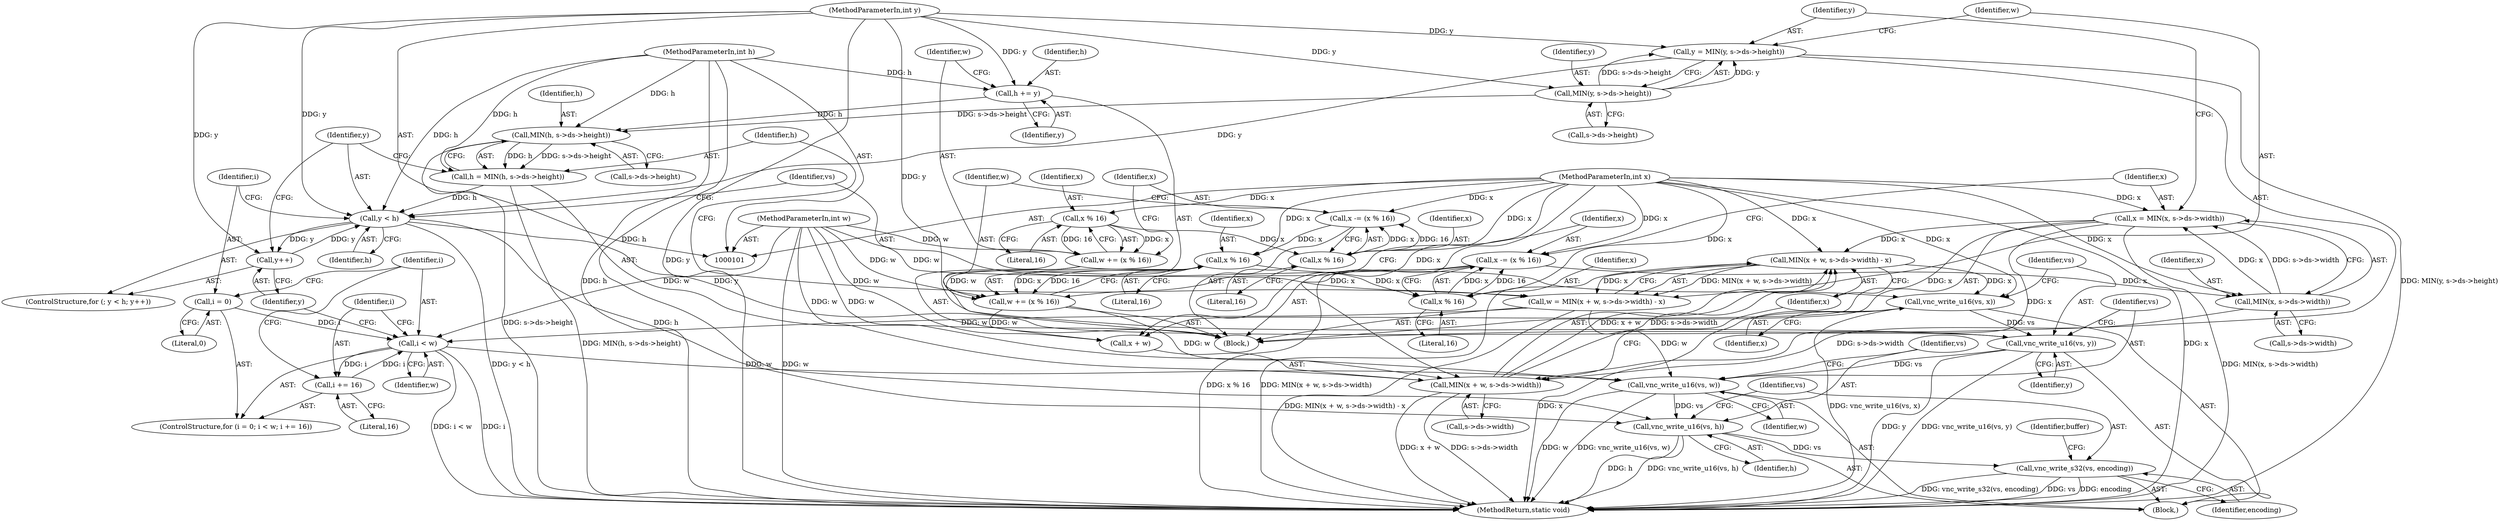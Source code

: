 digraph "0_qemu_9f64916da20eea67121d544698676295bbb105a7_10@API" {
"1000211" [label="(Call,vnc_write_u16(vs, h))"];
"1000208" [label="(Call,vnc_write_u16(vs, w))"];
"1000205" [label="(Call,vnc_write_u16(vs, y))"];
"1000202" [label="(Call,vnc_write_u16(vs, x))"];
"1000165" [label="(Call,MIN(x + w, s->ds->width) - x)"];
"1000166" [label="(Call,MIN(x + w, s->ds->width))"];
"1000145" [label="(Call,x = MIN(x, s->ds->width))"];
"1000147" [label="(Call,MIN(x, s->ds->width))"];
"1000140" [label="(Call,x -= (x % 16))"];
"1000142" [label="(Call,x % 16)"];
"1000137" [label="(Call,x % 16)"];
"1000130" [label="(Call,x -= (x % 16))"];
"1000132" [label="(Call,x % 16)"];
"1000127" [label="(Call,x % 16)"];
"1000103" [label="(MethodParameterIn,int x)"];
"1000135" [label="(Call,w += (x % 16))"];
"1000125" [label="(Call,w += (x % 16))"];
"1000105" [label="(MethodParameterIn,int w)"];
"1000186" [label="(Call,y < h)"];
"1000189" [label="(Call,y++)"];
"1000104" [label="(MethodParameterIn,int y)"];
"1000154" [label="(Call,y = MIN(y, s->ds->height))"];
"1000156" [label="(Call,MIN(y, s->ds->height))"];
"1000176" [label="(Call,h = MIN(h, s->ds->height))"];
"1000178" [label="(Call,MIN(h, s->ds->height))"];
"1000122" [label="(Call,h += y)"];
"1000106" [label="(MethodParameterIn,int h)"];
"1000163" [label="(Call,w = MIN(x + w, s->ds->width) - x)"];
"1000195" [label="(Call,i < w)"];
"1000198" [label="(Call,i += 16)"];
"1000192" [label="(Call,i = 0)"];
"1000214" [label="(Call,vnc_write_s32(vs, encoding))"];
"1000204" [label="(Identifier,x)"];
"1000133" [label="(Identifier,x)"];
"1000124" [label="(Identifier,y)"];
"1000177" [label="(Identifier,h)"];
"1000137" [label="(Call,x % 16)"];
"1000134" [label="(Literal,16)"];
"1000203" [label="(Identifier,vs)"];
"1000166" [label="(Call,MIN(x + w, s->ds->width))"];
"1000187" [label="(Identifier,y)"];
"1000417" [label="(MethodReturn,static void)"];
"1000129" [label="(Literal,16)"];
"1000127" [label="(Call,x % 16)"];
"1000201" [label="(Block,)"];
"1000213" [label="(Identifier,h)"];
"1000135" [label="(Call,w += (x % 16))"];
"1000139" [label="(Literal,16)"];
"1000175" [label="(Identifier,x)"];
"1000180" [label="(Call,s->ds->height)"];
"1000132" [label="(Call,x % 16)"];
"1000188" [label="(Identifier,h)"];
"1000179" [label="(Identifier,h)"];
"1000131" [label="(Identifier,x)"];
"1000222" [label="(Identifier,buffer)"];
"1000185" [label="(ControlStructure,for (; y < h; y++))"];
"1000199" [label="(Identifier,i)"];
"1000165" [label="(Call,MIN(x + w, s->ds->width) - x)"];
"1000209" [label="(Identifier,vs)"];
"1000194" [label="(Literal,0)"];
"1000123" [label="(Identifier,h)"];
"1000212" [label="(Identifier,vs)"];
"1000191" [label="(ControlStructure,for (i = 0; i < w; i += 16))"];
"1000140" [label="(Call,x -= (x % 16))"];
"1000198" [label="(Call,i += 16)"];
"1000105" [label="(MethodParameterIn,int w)"];
"1000138" [label="(Identifier,x)"];
"1000157" [label="(Identifier,y)"];
"1000144" [label="(Literal,16)"];
"1000189" [label="(Call,y++)"];
"1000107" [label="(Block,)"];
"1000148" [label="(Identifier,x)"];
"1000154" [label="(Call,y = MIN(y, s->ds->height))"];
"1000216" [label="(Identifier,encoding)"];
"1000104" [label="(MethodParameterIn,int y)"];
"1000143" [label="(Identifier,x)"];
"1000190" [label="(Identifier,y)"];
"1000141" [label="(Identifier,x)"];
"1000200" [label="(Literal,16)"];
"1000186" [label="(Call,y < h)"];
"1000195" [label="(Call,i < w)"];
"1000155" [label="(Identifier,y)"];
"1000142" [label="(Call,x % 16)"];
"1000211" [label="(Call,vnc_write_u16(vs, h))"];
"1000197" [label="(Identifier,w)"];
"1000126" [label="(Identifier,w)"];
"1000176" [label="(Call,h = MIN(h, s->ds->height))"];
"1000170" [label="(Call,s->ds->width)"];
"1000146" [label="(Identifier,x)"];
"1000158" [label="(Call,s->ds->height)"];
"1000196" [label="(Identifier,i)"];
"1000163" [label="(Call,w = MIN(x + w, s->ds->width) - x)"];
"1000149" [label="(Call,s->ds->width)"];
"1000122" [label="(Call,h += y)"];
"1000147" [label="(Call,MIN(x, s->ds->width))"];
"1000193" [label="(Identifier,i)"];
"1000207" [label="(Identifier,y)"];
"1000192" [label="(Call,i = 0)"];
"1000156" [label="(Call,MIN(y, s->ds->height))"];
"1000128" [label="(Identifier,x)"];
"1000210" [label="(Identifier,w)"];
"1000125" [label="(Call,w += (x % 16))"];
"1000164" [label="(Identifier,w)"];
"1000145" [label="(Call,x = MIN(x, s->ds->width))"];
"1000214" [label="(Call,vnc_write_s32(vs, encoding))"];
"1000178" [label="(Call,MIN(h, s->ds->height))"];
"1000130" [label="(Call,x -= (x % 16))"];
"1000205" [label="(Call,vnc_write_u16(vs, y))"];
"1000103" [label="(MethodParameterIn,int x)"];
"1000106" [label="(MethodParameterIn,int h)"];
"1000215" [label="(Identifier,vs)"];
"1000206" [label="(Identifier,vs)"];
"1000208" [label="(Call,vnc_write_u16(vs, w))"];
"1000202" [label="(Call,vnc_write_u16(vs, x))"];
"1000167" [label="(Call,x + w)"];
"1000136" [label="(Identifier,w)"];
"1000211" -> "1000201"  [label="AST: "];
"1000211" -> "1000213"  [label="CFG: "];
"1000212" -> "1000211"  [label="AST: "];
"1000213" -> "1000211"  [label="AST: "];
"1000215" -> "1000211"  [label="CFG: "];
"1000211" -> "1000417"  [label="DDG: h"];
"1000211" -> "1000417"  [label="DDG: vnc_write_u16(vs, h)"];
"1000208" -> "1000211"  [label="DDG: vs"];
"1000186" -> "1000211"  [label="DDG: h"];
"1000106" -> "1000211"  [label="DDG: h"];
"1000211" -> "1000214"  [label="DDG: vs"];
"1000208" -> "1000201"  [label="AST: "];
"1000208" -> "1000210"  [label="CFG: "];
"1000209" -> "1000208"  [label="AST: "];
"1000210" -> "1000208"  [label="AST: "];
"1000212" -> "1000208"  [label="CFG: "];
"1000208" -> "1000417"  [label="DDG: w"];
"1000208" -> "1000417"  [label="DDG: vnc_write_u16(vs, w)"];
"1000205" -> "1000208"  [label="DDG: vs"];
"1000163" -> "1000208"  [label="DDG: w"];
"1000195" -> "1000208"  [label="DDG: w"];
"1000105" -> "1000208"  [label="DDG: w"];
"1000205" -> "1000201"  [label="AST: "];
"1000205" -> "1000207"  [label="CFG: "];
"1000206" -> "1000205"  [label="AST: "];
"1000207" -> "1000205"  [label="AST: "];
"1000209" -> "1000205"  [label="CFG: "];
"1000205" -> "1000417"  [label="DDG: y"];
"1000205" -> "1000417"  [label="DDG: vnc_write_u16(vs, y)"];
"1000202" -> "1000205"  [label="DDG: vs"];
"1000186" -> "1000205"  [label="DDG: y"];
"1000104" -> "1000205"  [label="DDG: y"];
"1000202" -> "1000201"  [label="AST: "];
"1000202" -> "1000204"  [label="CFG: "];
"1000203" -> "1000202"  [label="AST: "];
"1000204" -> "1000202"  [label="AST: "];
"1000206" -> "1000202"  [label="CFG: "];
"1000202" -> "1000417"  [label="DDG: vnc_write_u16(vs, x)"];
"1000202" -> "1000417"  [label="DDG: x"];
"1000165" -> "1000202"  [label="DDG: x"];
"1000103" -> "1000202"  [label="DDG: x"];
"1000165" -> "1000163"  [label="AST: "];
"1000165" -> "1000175"  [label="CFG: "];
"1000166" -> "1000165"  [label="AST: "];
"1000175" -> "1000165"  [label="AST: "];
"1000163" -> "1000165"  [label="CFG: "];
"1000165" -> "1000417"  [label="DDG: MIN(x + w, s->ds->width)"];
"1000165" -> "1000163"  [label="DDG: MIN(x + w, s->ds->width)"];
"1000165" -> "1000163"  [label="DDG: x"];
"1000166" -> "1000165"  [label="DDG: x + w"];
"1000166" -> "1000165"  [label="DDG: s->ds->width"];
"1000103" -> "1000165"  [label="DDG: x"];
"1000145" -> "1000165"  [label="DDG: x"];
"1000166" -> "1000170"  [label="CFG: "];
"1000167" -> "1000166"  [label="AST: "];
"1000170" -> "1000166"  [label="AST: "];
"1000175" -> "1000166"  [label="CFG: "];
"1000166" -> "1000417"  [label="DDG: x + w"];
"1000166" -> "1000417"  [label="DDG: s->ds->width"];
"1000145" -> "1000166"  [label="DDG: x"];
"1000103" -> "1000166"  [label="DDG: x"];
"1000135" -> "1000166"  [label="DDG: w"];
"1000105" -> "1000166"  [label="DDG: w"];
"1000147" -> "1000166"  [label="DDG: s->ds->width"];
"1000145" -> "1000107"  [label="AST: "];
"1000145" -> "1000147"  [label="CFG: "];
"1000146" -> "1000145"  [label="AST: "];
"1000147" -> "1000145"  [label="AST: "];
"1000155" -> "1000145"  [label="CFG: "];
"1000145" -> "1000417"  [label="DDG: MIN(x, s->ds->width)"];
"1000147" -> "1000145"  [label="DDG: x"];
"1000147" -> "1000145"  [label="DDG: s->ds->width"];
"1000103" -> "1000145"  [label="DDG: x"];
"1000145" -> "1000167"  [label="DDG: x"];
"1000147" -> "1000149"  [label="CFG: "];
"1000148" -> "1000147"  [label="AST: "];
"1000149" -> "1000147"  [label="AST: "];
"1000140" -> "1000147"  [label="DDG: x"];
"1000103" -> "1000147"  [label="DDG: x"];
"1000140" -> "1000107"  [label="AST: "];
"1000140" -> "1000142"  [label="CFG: "];
"1000141" -> "1000140"  [label="AST: "];
"1000142" -> "1000140"  [label="AST: "];
"1000146" -> "1000140"  [label="CFG: "];
"1000140" -> "1000417"  [label="DDG: x % 16"];
"1000142" -> "1000140"  [label="DDG: x"];
"1000142" -> "1000140"  [label="DDG: 16"];
"1000103" -> "1000140"  [label="DDG: x"];
"1000142" -> "1000144"  [label="CFG: "];
"1000143" -> "1000142"  [label="AST: "];
"1000144" -> "1000142"  [label="AST: "];
"1000137" -> "1000142"  [label="DDG: x"];
"1000103" -> "1000142"  [label="DDG: x"];
"1000137" -> "1000135"  [label="AST: "];
"1000137" -> "1000139"  [label="CFG: "];
"1000138" -> "1000137"  [label="AST: "];
"1000139" -> "1000137"  [label="AST: "];
"1000135" -> "1000137"  [label="CFG: "];
"1000137" -> "1000135"  [label="DDG: x"];
"1000137" -> "1000135"  [label="DDG: 16"];
"1000130" -> "1000137"  [label="DDG: x"];
"1000103" -> "1000137"  [label="DDG: x"];
"1000130" -> "1000107"  [label="AST: "];
"1000130" -> "1000132"  [label="CFG: "];
"1000131" -> "1000130"  [label="AST: "];
"1000132" -> "1000130"  [label="AST: "];
"1000136" -> "1000130"  [label="CFG: "];
"1000132" -> "1000130"  [label="DDG: x"];
"1000132" -> "1000130"  [label="DDG: 16"];
"1000103" -> "1000130"  [label="DDG: x"];
"1000132" -> "1000134"  [label="CFG: "];
"1000133" -> "1000132"  [label="AST: "];
"1000134" -> "1000132"  [label="AST: "];
"1000127" -> "1000132"  [label="DDG: x"];
"1000103" -> "1000132"  [label="DDG: x"];
"1000127" -> "1000125"  [label="AST: "];
"1000127" -> "1000129"  [label="CFG: "];
"1000128" -> "1000127"  [label="AST: "];
"1000129" -> "1000127"  [label="AST: "];
"1000125" -> "1000127"  [label="CFG: "];
"1000127" -> "1000125"  [label="DDG: x"];
"1000127" -> "1000125"  [label="DDG: 16"];
"1000103" -> "1000127"  [label="DDG: x"];
"1000103" -> "1000101"  [label="AST: "];
"1000103" -> "1000417"  [label="DDG: x"];
"1000103" -> "1000167"  [label="DDG: x"];
"1000135" -> "1000107"  [label="AST: "];
"1000136" -> "1000135"  [label="AST: "];
"1000141" -> "1000135"  [label="CFG: "];
"1000125" -> "1000135"  [label="DDG: w"];
"1000105" -> "1000135"  [label="DDG: w"];
"1000135" -> "1000167"  [label="DDG: w"];
"1000125" -> "1000107"  [label="AST: "];
"1000126" -> "1000125"  [label="AST: "];
"1000131" -> "1000125"  [label="CFG: "];
"1000105" -> "1000125"  [label="DDG: w"];
"1000105" -> "1000101"  [label="AST: "];
"1000105" -> "1000417"  [label="DDG: w"];
"1000105" -> "1000163"  [label="DDG: w"];
"1000105" -> "1000167"  [label="DDG: w"];
"1000105" -> "1000195"  [label="DDG: w"];
"1000186" -> "1000185"  [label="AST: "];
"1000186" -> "1000188"  [label="CFG: "];
"1000187" -> "1000186"  [label="AST: "];
"1000188" -> "1000186"  [label="AST: "];
"1000193" -> "1000186"  [label="CFG: "];
"1000203" -> "1000186"  [label="CFG: "];
"1000186" -> "1000417"  [label="DDG: y < h"];
"1000189" -> "1000186"  [label="DDG: y"];
"1000154" -> "1000186"  [label="DDG: y"];
"1000104" -> "1000186"  [label="DDG: y"];
"1000176" -> "1000186"  [label="DDG: h"];
"1000106" -> "1000186"  [label="DDG: h"];
"1000186" -> "1000189"  [label="DDG: y"];
"1000189" -> "1000185"  [label="AST: "];
"1000189" -> "1000190"  [label="CFG: "];
"1000190" -> "1000189"  [label="AST: "];
"1000187" -> "1000189"  [label="CFG: "];
"1000104" -> "1000189"  [label="DDG: y"];
"1000104" -> "1000101"  [label="AST: "];
"1000104" -> "1000417"  [label="DDG: y"];
"1000104" -> "1000122"  [label="DDG: y"];
"1000104" -> "1000154"  [label="DDG: y"];
"1000104" -> "1000156"  [label="DDG: y"];
"1000154" -> "1000107"  [label="AST: "];
"1000154" -> "1000156"  [label="CFG: "];
"1000155" -> "1000154"  [label="AST: "];
"1000156" -> "1000154"  [label="AST: "];
"1000164" -> "1000154"  [label="CFG: "];
"1000154" -> "1000417"  [label="DDG: MIN(y, s->ds->height)"];
"1000156" -> "1000154"  [label="DDG: y"];
"1000156" -> "1000154"  [label="DDG: s->ds->height"];
"1000156" -> "1000158"  [label="CFG: "];
"1000157" -> "1000156"  [label="AST: "];
"1000158" -> "1000156"  [label="AST: "];
"1000156" -> "1000178"  [label="DDG: s->ds->height"];
"1000176" -> "1000107"  [label="AST: "];
"1000176" -> "1000178"  [label="CFG: "];
"1000177" -> "1000176"  [label="AST: "];
"1000178" -> "1000176"  [label="AST: "];
"1000187" -> "1000176"  [label="CFG: "];
"1000176" -> "1000417"  [label="DDG: MIN(h, s->ds->height)"];
"1000178" -> "1000176"  [label="DDG: h"];
"1000178" -> "1000176"  [label="DDG: s->ds->height"];
"1000106" -> "1000176"  [label="DDG: h"];
"1000178" -> "1000180"  [label="CFG: "];
"1000179" -> "1000178"  [label="AST: "];
"1000180" -> "1000178"  [label="AST: "];
"1000178" -> "1000417"  [label="DDG: s->ds->height"];
"1000122" -> "1000178"  [label="DDG: h"];
"1000106" -> "1000178"  [label="DDG: h"];
"1000122" -> "1000107"  [label="AST: "];
"1000122" -> "1000124"  [label="CFG: "];
"1000123" -> "1000122"  [label="AST: "];
"1000124" -> "1000122"  [label="AST: "];
"1000126" -> "1000122"  [label="CFG: "];
"1000106" -> "1000122"  [label="DDG: h"];
"1000106" -> "1000101"  [label="AST: "];
"1000106" -> "1000417"  [label="DDG: h"];
"1000163" -> "1000107"  [label="AST: "];
"1000164" -> "1000163"  [label="AST: "];
"1000177" -> "1000163"  [label="CFG: "];
"1000163" -> "1000417"  [label="DDG: MIN(x + w, s->ds->width) - x"];
"1000163" -> "1000195"  [label="DDG: w"];
"1000195" -> "1000191"  [label="AST: "];
"1000195" -> "1000197"  [label="CFG: "];
"1000196" -> "1000195"  [label="AST: "];
"1000197" -> "1000195"  [label="AST: "];
"1000199" -> "1000195"  [label="CFG: "];
"1000190" -> "1000195"  [label="CFG: "];
"1000195" -> "1000417"  [label="DDG: i < w"];
"1000195" -> "1000417"  [label="DDG: i"];
"1000198" -> "1000195"  [label="DDG: i"];
"1000192" -> "1000195"  [label="DDG: i"];
"1000195" -> "1000198"  [label="DDG: i"];
"1000198" -> "1000191"  [label="AST: "];
"1000198" -> "1000200"  [label="CFG: "];
"1000199" -> "1000198"  [label="AST: "];
"1000200" -> "1000198"  [label="AST: "];
"1000196" -> "1000198"  [label="CFG: "];
"1000192" -> "1000191"  [label="AST: "];
"1000192" -> "1000194"  [label="CFG: "];
"1000193" -> "1000192"  [label="AST: "];
"1000194" -> "1000192"  [label="AST: "];
"1000196" -> "1000192"  [label="CFG: "];
"1000214" -> "1000201"  [label="AST: "];
"1000214" -> "1000216"  [label="CFG: "];
"1000215" -> "1000214"  [label="AST: "];
"1000216" -> "1000214"  [label="AST: "];
"1000222" -> "1000214"  [label="CFG: "];
"1000214" -> "1000417"  [label="DDG: encoding"];
"1000214" -> "1000417"  [label="DDG: vnc_write_s32(vs, encoding)"];
"1000214" -> "1000417"  [label="DDG: vs"];
}
